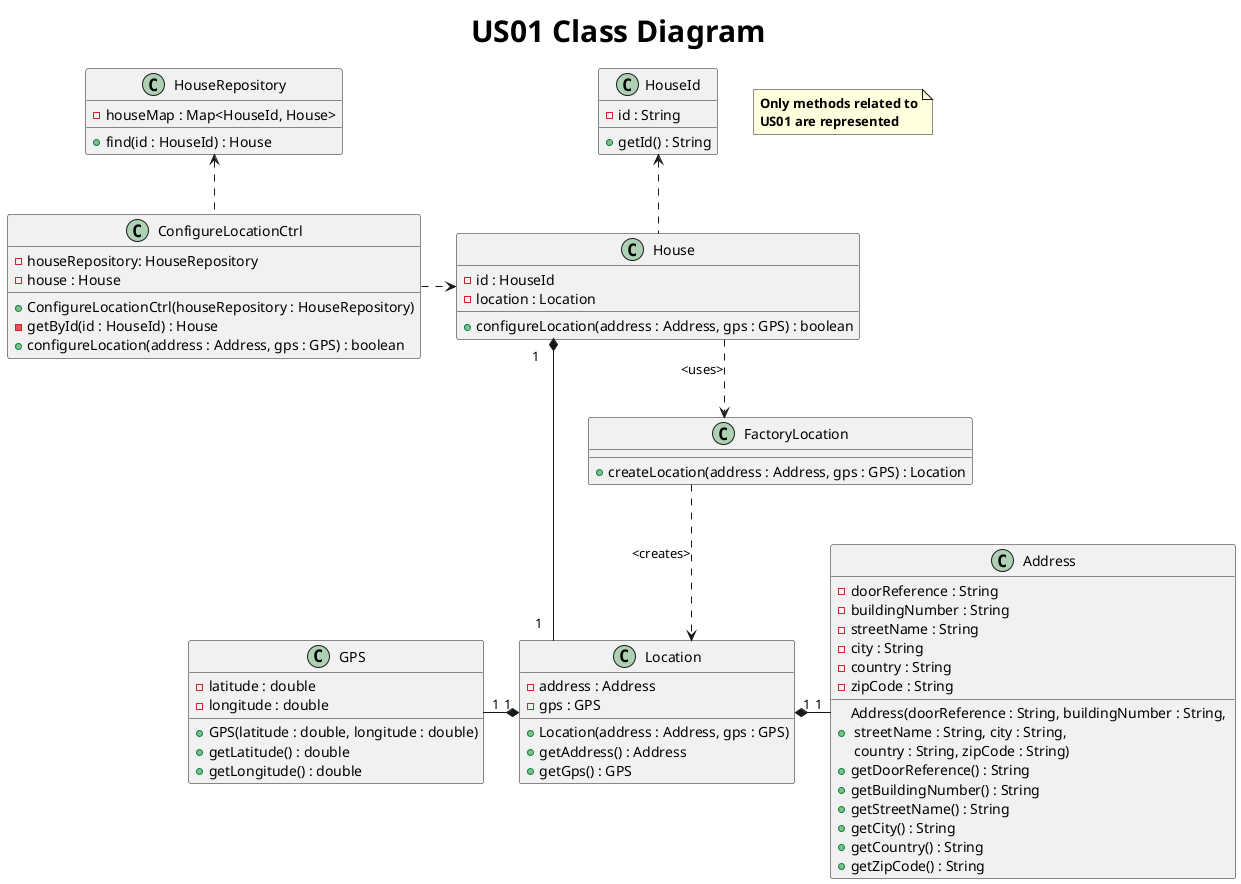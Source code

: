 @startuml

title <size: 30> US01 Class Diagram

note "<b>Only methods related to\n<b>US01 are represented" as N1

skinparam linetype ortho

class ConfigureLocationCtrl {
- houseRepository: HouseRepository
- house : House
+ ConfigureLocationCtrl(houseRepository : HouseRepository)
- getById(id : HouseId) : House
+ configureLocation(address : Address, gps : GPS) : boolean
}

class HouseRepository {
- houseMap : Map<HouseId, House>
+ find(id : HouseId) : House
}

class House {
- id : HouseId
- location : Location
+ configureLocation(address : Address, gps : GPS) : boolean
}

class HouseId {
- id : String
+ getId() : String
}

class Location {
- address : Address
- gps : GPS
+ Location(address : Address, gps : GPS)
+ getAddress() : Address
+ getGps() : GPS
}

class Address {
- doorReference : String
- buildingNumber : String
- streetName : String
- city : String
- country : String
- zipCode : String
+ Address(doorReference : String, buildingNumber : String, \n streetName : String, city : String,\n country : String, zipCode : String)
+ getDoorReference() : String
+ getBuildingNumber() : String
+ getStreetName() : String
+ getCity() : String
+ getCountry() : String
+ getZipCode() : String
}

class GPS {
- latitude : double
- longitude : double
+ GPS(latitude : double, longitude : double)
+ getLatitude() : double
+ getLongitude() : double
}

class FactoryLocation {
+ createLocation(address : Address, gps : GPS) : Location
}

ConfigureLocationCtrl -up.> HouseRepository
ConfigureLocationCtrl -right.> House
House -up.> HouseId
House "1" *---right "1" Location
House -down.> FactoryLocation : <uses>
Location "1" *---right "1" Address
Location "1" *---left "1" GPS
FactoryLocation -down.> Location : <creates>

@enduml